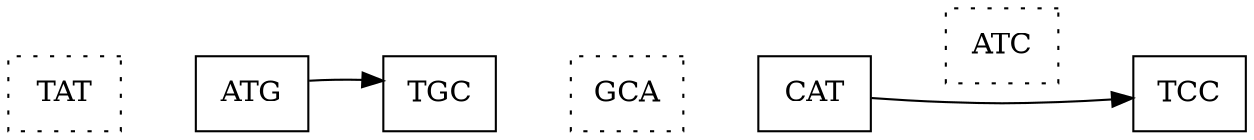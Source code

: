 digraph A { rankdir="LR"; node[shape="box"] edge[color="black"]
TAT [shape=box,style=dotted]
ATG [shape=box]
TGC [shape=box]
GCA [shape=box,style=dotted]
CAT [shape=box]
ATC [shape=box,style=dotted]
TCC [shape=box]

TAT->ATG[style=invis]
ATG->TGC[style=invis]
TGC->GCA[style=invis]
GCA->CAT[style=invis]
CAT->ATC[style=invis]
ATC->TCC[style=invis]

ATG->TGC
CAT->TCC

TGC->GCA[style=invis]
GCA->CAT[style=invis]
}


